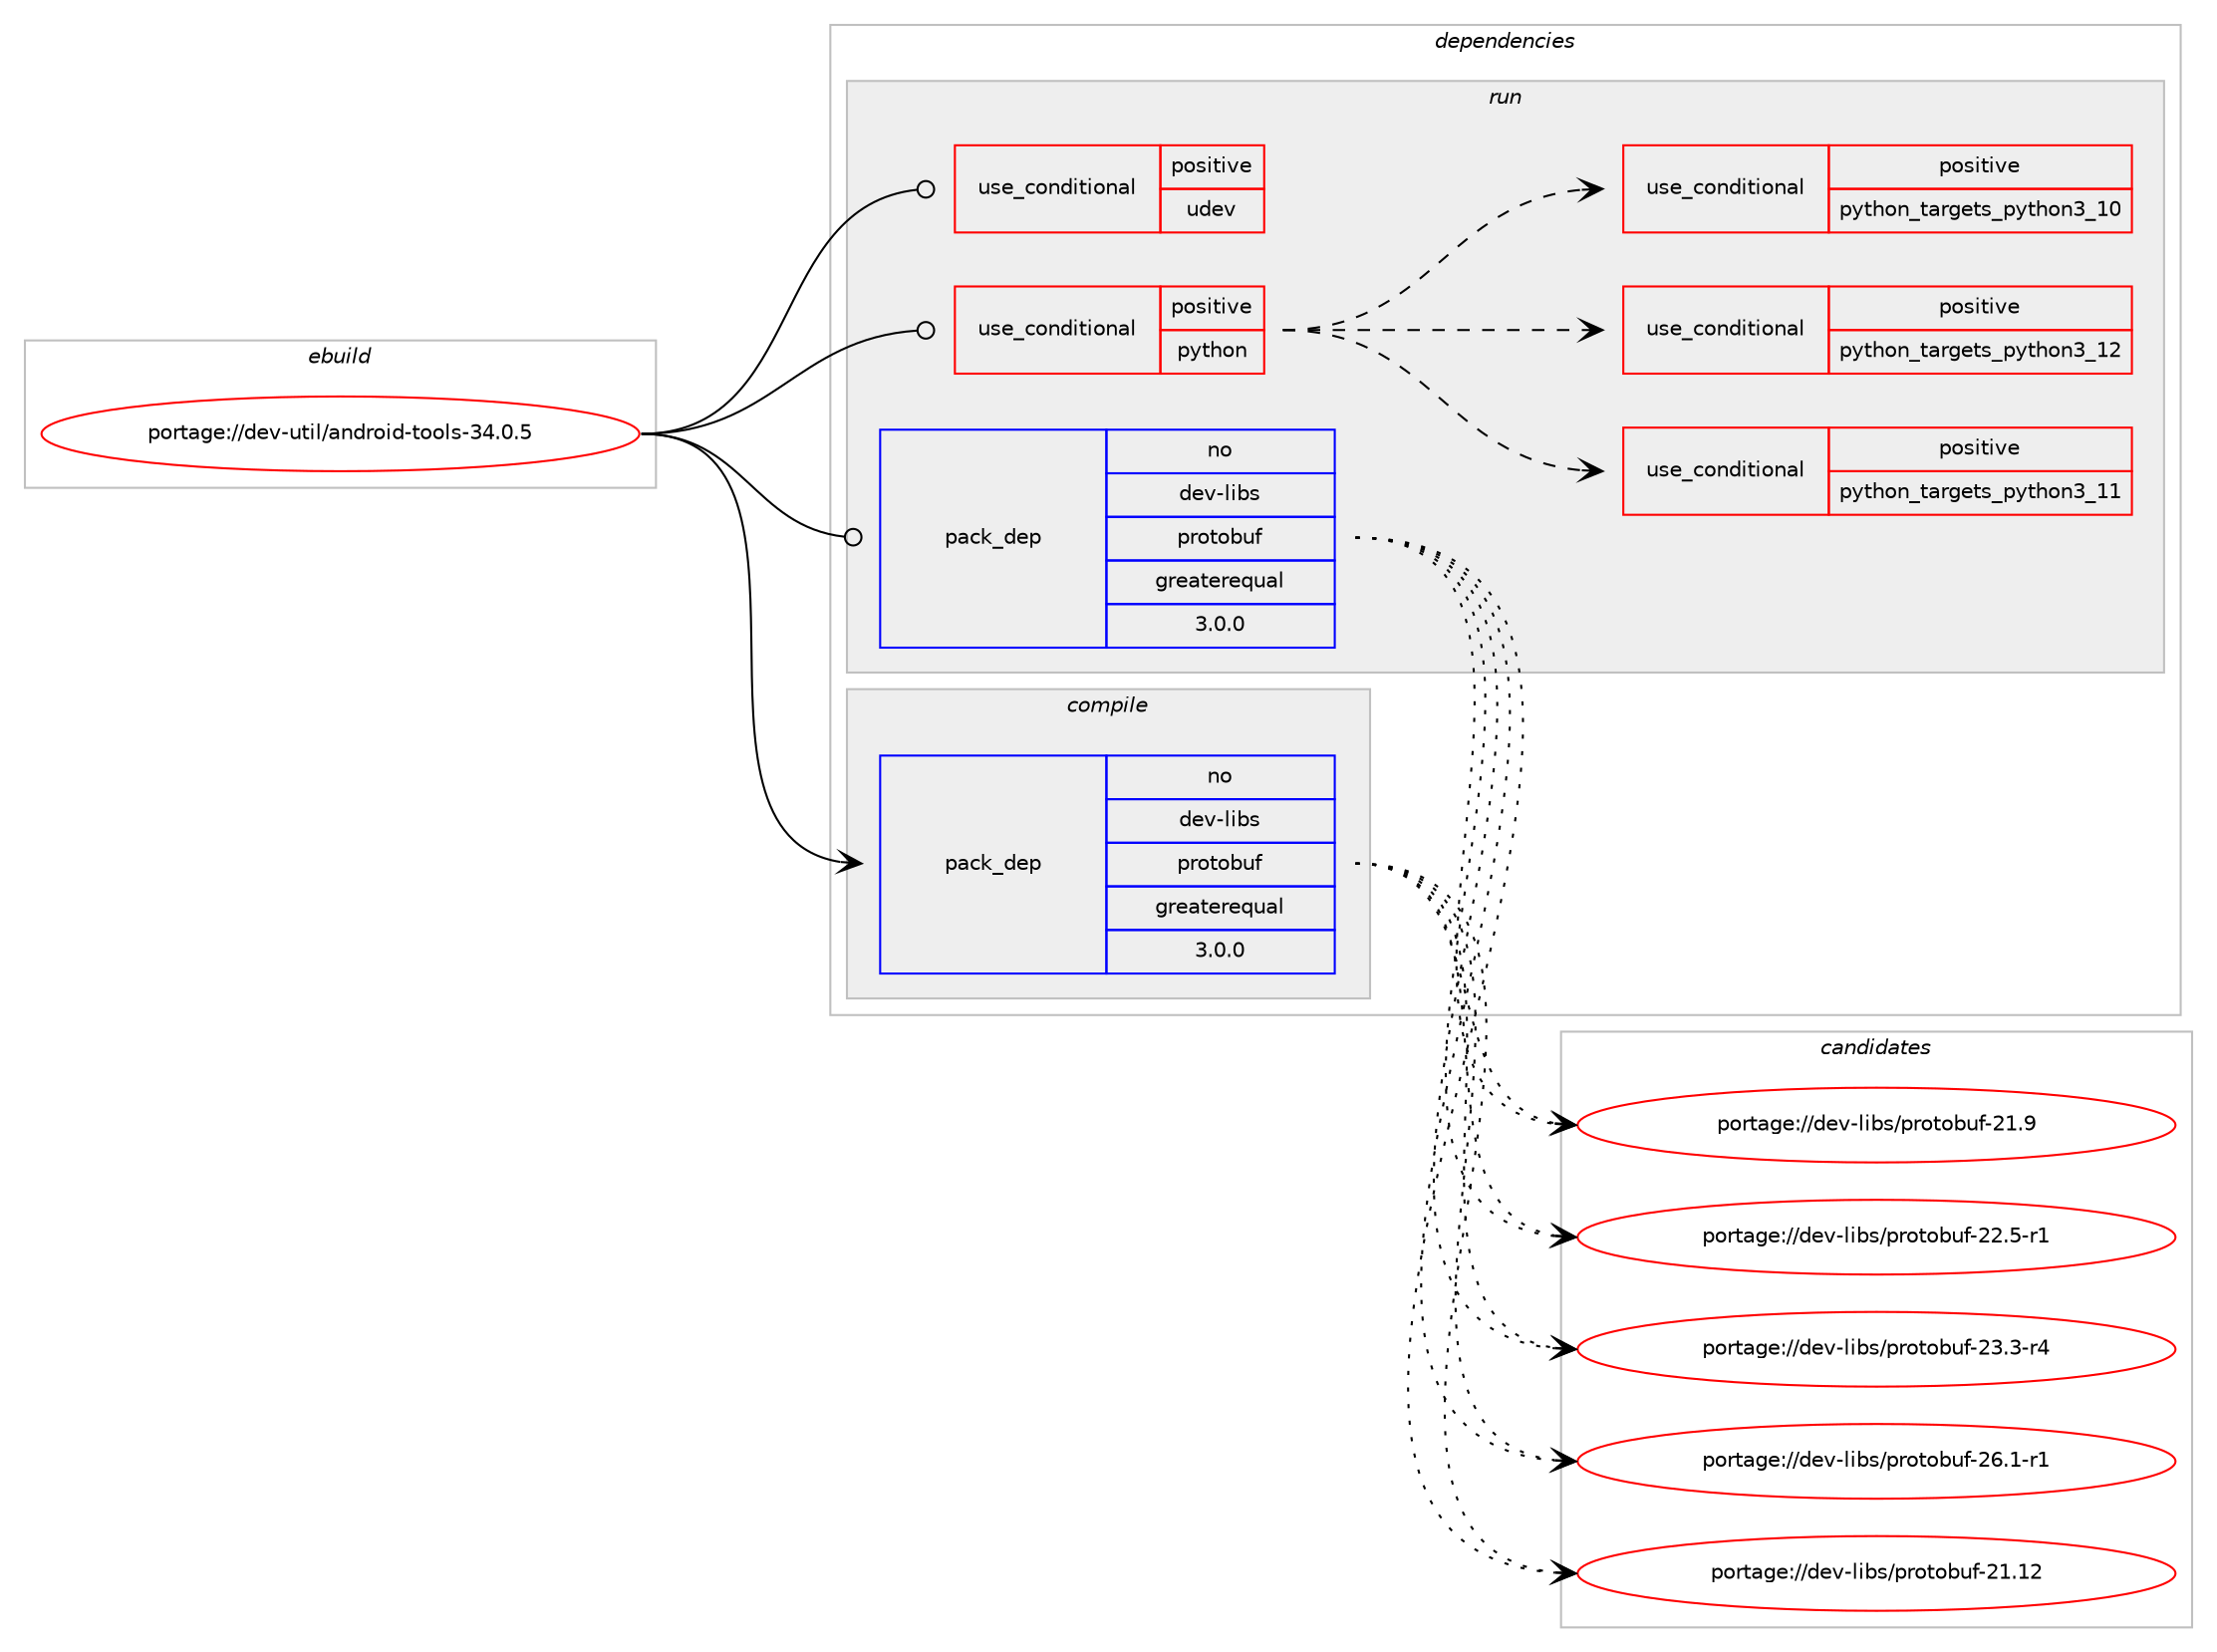 digraph prolog {

# *************
# Graph options
# *************

newrank=true;
concentrate=true;
compound=true;
graph [rankdir=LR,fontname=Helvetica,fontsize=10,ranksep=1.5];#, ranksep=2.5, nodesep=0.2];
edge  [arrowhead=vee];
node  [fontname=Helvetica,fontsize=10];

# **********
# The ebuild
# **********

subgraph cluster_leftcol {
color=gray;
rank=same;
label=<<i>ebuild</i>>;
id [label="portage://dev-util/android-tools-34.0.5", color=red, width=4, href="../dev-util/android-tools-34.0.5.svg"];
}

# ****************
# The dependencies
# ****************

subgraph cluster_midcol {
color=gray;
label=<<i>dependencies</i>>;
subgraph cluster_compile {
fillcolor="#eeeeee";
style=filled;
label=<<i>compile</i>>;
# *** BEGIN UNKNOWN DEPENDENCY TYPE (TODO) ***
# id -> package_dependency(portage://dev-util/android-tools-34.0.5,install,no,app-arch,brotli,none,[,,],any_same_slot,[])
# *** END UNKNOWN DEPENDENCY TYPE (TODO) ***

# *** BEGIN UNKNOWN DEPENDENCY TYPE (TODO) ***
# id -> package_dependency(portage://dev-util/android-tools-34.0.5,install,no,app-arch,lz4,none,[,,],any_same_slot,[])
# *** END UNKNOWN DEPENDENCY TYPE (TODO) ***

# *** BEGIN UNKNOWN DEPENDENCY TYPE (TODO) ***
# id -> package_dependency(portage://dev-util/android-tools-34.0.5,install,no,app-arch,zstd,none,[,,],any_same_slot,[])
# *** END UNKNOWN DEPENDENCY TYPE (TODO) ***

# *** BEGIN UNKNOWN DEPENDENCY TYPE (TODO) ***
# id -> package_dependency(portage://dev-util/android-tools-34.0.5,install,no,dev-libs,libpcre2,none,[,,],any_same_slot,[])
# *** END UNKNOWN DEPENDENCY TYPE (TODO) ***

subgraph pack48687 {
dependency107836 [label=<<TABLE BORDER="0" CELLBORDER="1" CELLSPACING="0" CELLPADDING="4" WIDTH="220"><TR><TD ROWSPAN="6" CELLPADDING="30">pack_dep</TD></TR><TR><TD WIDTH="110">no</TD></TR><TR><TD>dev-libs</TD></TR><TR><TD>protobuf</TD></TR><TR><TD>greaterequal</TD></TR><TR><TD>3.0.0</TD></TR></TABLE>>, shape=none, color=blue];
}
id:e -> dependency107836:w [weight=20,style="solid",arrowhead="vee"];
# *** BEGIN UNKNOWN DEPENDENCY TYPE (TODO) ***
# id -> package_dependency(portage://dev-util/android-tools-34.0.5,install,no,sys-libs,zlib,none,[,,],any_same_slot,[])
# *** END UNKNOWN DEPENDENCY TYPE (TODO) ***

# *** BEGIN UNKNOWN DEPENDENCY TYPE (TODO) ***
# id -> package_dependency(portage://dev-util/android-tools-34.0.5,install,no,virtual,libusb,none,[,,],[slot(1),equal],[])
# *** END UNKNOWN DEPENDENCY TYPE (TODO) ***

}
subgraph cluster_compileandrun {
fillcolor="#eeeeee";
style=filled;
label=<<i>compile and run</i>>;
}
subgraph cluster_run {
fillcolor="#eeeeee";
style=filled;
label=<<i>run</i>>;
subgraph cond57773 {
dependency107837 [label=<<TABLE BORDER="0" CELLBORDER="1" CELLSPACING="0" CELLPADDING="4"><TR><TD ROWSPAN="3" CELLPADDING="10">use_conditional</TD></TR><TR><TD>positive</TD></TR><TR><TD>python</TD></TR></TABLE>>, shape=none, color=red];
subgraph cond57774 {
dependency107838 [label=<<TABLE BORDER="0" CELLBORDER="1" CELLSPACING="0" CELLPADDING="4"><TR><TD ROWSPAN="3" CELLPADDING="10">use_conditional</TD></TR><TR><TD>positive</TD></TR><TR><TD>python_targets_python3_10</TD></TR></TABLE>>, shape=none, color=red];
# *** BEGIN UNKNOWN DEPENDENCY TYPE (TODO) ***
# dependency107838 -> package_dependency(portage://dev-util/android-tools-34.0.5,run,no,dev-lang,python,none,[,,],[slot(3.10)],[])
# *** END UNKNOWN DEPENDENCY TYPE (TODO) ***

}
dependency107837:e -> dependency107838:w [weight=20,style="dashed",arrowhead="vee"];
subgraph cond57775 {
dependency107839 [label=<<TABLE BORDER="0" CELLBORDER="1" CELLSPACING="0" CELLPADDING="4"><TR><TD ROWSPAN="3" CELLPADDING="10">use_conditional</TD></TR><TR><TD>positive</TD></TR><TR><TD>python_targets_python3_11</TD></TR></TABLE>>, shape=none, color=red];
# *** BEGIN UNKNOWN DEPENDENCY TYPE (TODO) ***
# dependency107839 -> package_dependency(portage://dev-util/android-tools-34.0.5,run,no,dev-lang,python,none,[,,],[slot(3.11)],[])
# *** END UNKNOWN DEPENDENCY TYPE (TODO) ***

}
dependency107837:e -> dependency107839:w [weight=20,style="dashed",arrowhead="vee"];
subgraph cond57776 {
dependency107840 [label=<<TABLE BORDER="0" CELLBORDER="1" CELLSPACING="0" CELLPADDING="4"><TR><TD ROWSPAN="3" CELLPADDING="10">use_conditional</TD></TR><TR><TD>positive</TD></TR><TR><TD>python_targets_python3_12</TD></TR></TABLE>>, shape=none, color=red];
# *** BEGIN UNKNOWN DEPENDENCY TYPE (TODO) ***
# dependency107840 -> package_dependency(portage://dev-util/android-tools-34.0.5,run,no,dev-lang,python,none,[,,],[slot(3.12)],[])
# *** END UNKNOWN DEPENDENCY TYPE (TODO) ***

}
dependency107837:e -> dependency107840:w [weight=20,style="dashed",arrowhead="vee"];
}
id:e -> dependency107837:w [weight=20,style="solid",arrowhead="odot"];
subgraph cond57777 {
dependency107841 [label=<<TABLE BORDER="0" CELLBORDER="1" CELLSPACING="0" CELLPADDING="4"><TR><TD ROWSPAN="3" CELLPADDING="10">use_conditional</TD></TR><TR><TD>positive</TD></TR><TR><TD>udev</TD></TR></TABLE>>, shape=none, color=red];
# *** BEGIN UNKNOWN DEPENDENCY TYPE (TODO) ***
# dependency107841 -> package_dependency(portage://dev-util/android-tools-34.0.5,run,no,dev-util,android-udev-rules,none,[,,],[],[])
# *** END UNKNOWN DEPENDENCY TYPE (TODO) ***

}
id:e -> dependency107841:w [weight=20,style="solid",arrowhead="odot"];
# *** BEGIN UNKNOWN DEPENDENCY TYPE (TODO) ***
# id -> package_dependency(portage://dev-util/android-tools-34.0.5,run,no,app-arch,brotli,none,[,,],any_same_slot,[])
# *** END UNKNOWN DEPENDENCY TYPE (TODO) ***

# *** BEGIN UNKNOWN DEPENDENCY TYPE (TODO) ***
# id -> package_dependency(portage://dev-util/android-tools-34.0.5,run,no,app-arch,lz4,none,[,,],any_same_slot,[])
# *** END UNKNOWN DEPENDENCY TYPE (TODO) ***

# *** BEGIN UNKNOWN DEPENDENCY TYPE (TODO) ***
# id -> package_dependency(portage://dev-util/android-tools-34.0.5,run,no,app-arch,zstd,none,[,,],any_same_slot,[])
# *** END UNKNOWN DEPENDENCY TYPE (TODO) ***

# *** BEGIN UNKNOWN DEPENDENCY TYPE (TODO) ***
# id -> package_dependency(portage://dev-util/android-tools-34.0.5,run,no,dev-libs,libpcre2,none,[,,],any_same_slot,[])
# *** END UNKNOWN DEPENDENCY TYPE (TODO) ***

subgraph pack48688 {
dependency107842 [label=<<TABLE BORDER="0" CELLBORDER="1" CELLSPACING="0" CELLPADDING="4" WIDTH="220"><TR><TD ROWSPAN="6" CELLPADDING="30">pack_dep</TD></TR><TR><TD WIDTH="110">no</TD></TR><TR><TD>dev-libs</TD></TR><TR><TD>protobuf</TD></TR><TR><TD>greaterequal</TD></TR><TR><TD>3.0.0</TD></TR></TABLE>>, shape=none, color=blue];
}
id:e -> dependency107842:w [weight=20,style="solid",arrowhead="odot"];
# *** BEGIN UNKNOWN DEPENDENCY TYPE (TODO) ***
# id -> package_dependency(portage://dev-util/android-tools-34.0.5,run,no,sys-libs,zlib,none,[,,],any_same_slot,[])
# *** END UNKNOWN DEPENDENCY TYPE (TODO) ***

# *** BEGIN UNKNOWN DEPENDENCY TYPE (TODO) ***
# id -> package_dependency(portage://dev-util/android-tools-34.0.5,run,no,virtual,libusb,none,[,,],[slot(1),equal],[])
# *** END UNKNOWN DEPENDENCY TYPE (TODO) ***

}
}

# **************
# The candidates
# **************

subgraph cluster_choices {
rank=same;
color=gray;
label=<<i>candidates</i>>;

subgraph choice48687 {
color=black;
nodesep=1;
choice10010111845108105981154711211411111611198117102455049464950 [label="portage://dev-libs/protobuf-21.12", color=red, width=4,href="../dev-libs/protobuf-21.12.svg"];
choice100101118451081059811547112114111116111981171024550494657 [label="portage://dev-libs/protobuf-21.9", color=red, width=4,href="../dev-libs/protobuf-21.9.svg"];
choice1001011184510810598115471121141111161119811710245505046534511449 [label="portage://dev-libs/protobuf-22.5-r1", color=red, width=4,href="../dev-libs/protobuf-22.5-r1.svg"];
choice1001011184510810598115471121141111161119811710245505146514511452 [label="portage://dev-libs/protobuf-23.3-r4", color=red, width=4,href="../dev-libs/protobuf-23.3-r4.svg"];
choice1001011184510810598115471121141111161119811710245505446494511449 [label="portage://dev-libs/protobuf-26.1-r1", color=red, width=4,href="../dev-libs/protobuf-26.1-r1.svg"];
dependency107836:e -> choice10010111845108105981154711211411111611198117102455049464950:w [style=dotted,weight="100"];
dependency107836:e -> choice100101118451081059811547112114111116111981171024550494657:w [style=dotted,weight="100"];
dependency107836:e -> choice1001011184510810598115471121141111161119811710245505046534511449:w [style=dotted,weight="100"];
dependency107836:e -> choice1001011184510810598115471121141111161119811710245505146514511452:w [style=dotted,weight="100"];
dependency107836:e -> choice1001011184510810598115471121141111161119811710245505446494511449:w [style=dotted,weight="100"];
}
subgraph choice48688 {
color=black;
nodesep=1;
choice10010111845108105981154711211411111611198117102455049464950 [label="portage://dev-libs/protobuf-21.12", color=red, width=4,href="../dev-libs/protobuf-21.12.svg"];
choice100101118451081059811547112114111116111981171024550494657 [label="portage://dev-libs/protobuf-21.9", color=red, width=4,href="../dev-libs/protobuf-21.9.svg"];
choice1001011184510810598115471121141111161119811710245505046534511449 [label="portage://dev-libs/protobuf-22.5-r1", color=red, width=4,href="../dev-libs/protobuf-22.5-r1.svg"];
choice1001011184510810598115471121141111161119811710245505146514511452 [label="portage://dev-libs/protobuf-23.3-r4", color=red, width=4,href="../dev-libs/protobuf-23.3-r4.svg"];
choice1001011184510810598115471121141111161119811710245505446494511449 [label="portage://dev-libs/protobuf-26.1-r1", color=red, width=4,href="../dev-libs/protobuf-26.1-r1.svg"];
dependency107842:e -> choice10010111845108105981154711211411111611198117102455049464950:w [style=dotted,weight="100"];
dependency107842:e -> choice100101118451081059811547112114111116111981171024550494657:w [style=dotted,weight="100"];
dependency107842:e -> choice1001011184510810598115471121141111161119811710245505046534511449:w [style=dotted,weight="100"];
dependency107842:e -> choice1001011184510810598115471121141111161119811710245505146514511452:w [style=dotted,weight="100"];
dependency107842:e -> choice1001011184510810598115471121141111161119811710245505446494511449:w [style=dotted,weight="100"];
}
}

}
